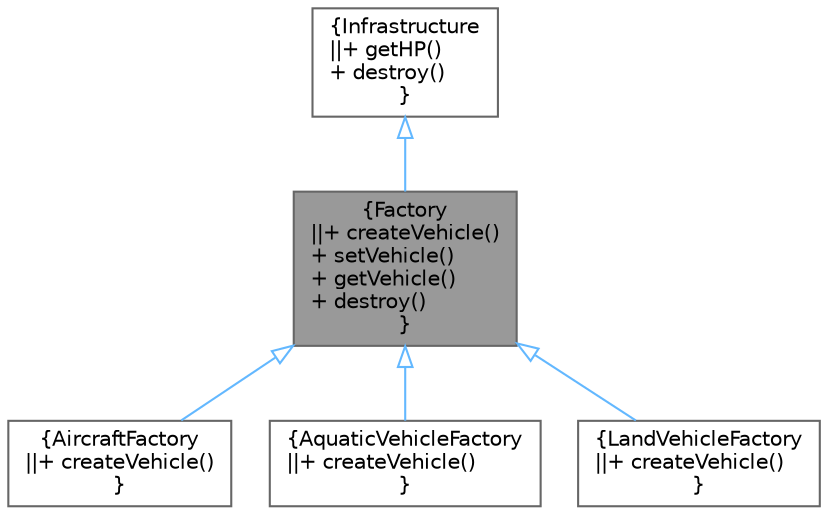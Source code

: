 digraph "Factory"
{
 // LATEX_PDF_SIZE
  bgcolor="transparent";
  edge [fontname=Helvetica,fontsize=10,labelfontname=Helvetica,labelfontsize=10];
  node [fontname=Helvetica,fontsize=10,shape=box,height=0.2,width=0.4];
  Node1 [label="{Factory\n||+ createVehicle()\l+ setVehicle()\l+ getVehicle()\l+ destroy()\l}",height=0.2,width=0.4,color="gray40", fillcolor="grey60", style="filled", fontcolor="black",tooltip=" "];
  Node2 -> Node1 [dir="back",color="steelblue1",style="solid",arrowtail="onormal"];
  Node2 [label="{Infrastructure\n||+ getHP()\l+ destroy()\l}",height=0.2,width=0.4,color="gray40", fillcolor="white", style="filled",URL="$class_infrastructure.html",tooltip=" "];
  Node1 -> Node3 [dir="back",color="steelblue1",style="solid",arrowtail="onormal"];
  Node3 [label="{AircraftFactory\n||+ createVehicle()\l}",height=0.2,width=0.4,color="gray40", fillcolor="white", style="filled",URL="$class_aircraft_factory.html",tooltip=" "];
  Node1 -> Node4 [dir="back",color="steelblue1",style="solid",arrowtail="onormal"];
  Node4 [label="{AquaticVehicleFactory\n||+ createVehicle()\l}",height=0.2,width=0.4,color="gray40", fillcolor="white", style="filled",URL="$class_aquatic_vehicle_factory.html",tooltip=" "];
  Node1 -> Node5 [dir="back",color="steelblue1",style="solid",arrowtail="onormal"];
  Node5 [label="{LandVehicleFactory\n||+ createVehicle()\l}",height=0.2,width=0.4,color="gray40", fillcolor="white", style="filled",URL="$class_land_vehicle_factory.html",tooltip=" "];
}
